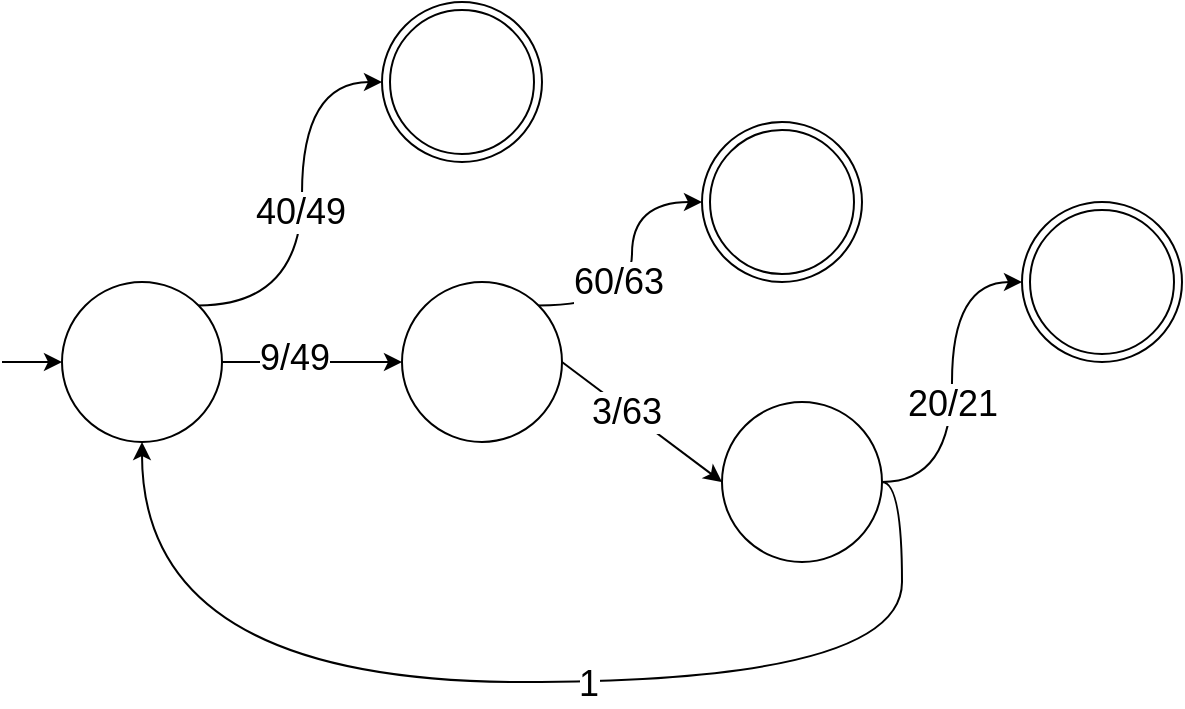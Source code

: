 <mxfile>
    <diagram id="Pu7M7qW5Uv56DdQEFgCo" name="Page-1">
        <mxGraphModel dx="607" dy="2717" grid="1" gridSize="10" guides="1" tooltips="1" connect="1" arrows="1" fold="1" page="1" pageScale="1" pageWidth="827" pageHeight="1169" math="0" shadow="0">
            <root>
                <mxCell id="0"/>
                <mxCell id="1" parent="0"/>
                <mxCell id="10" style="edgeStyle=none;html=1;exitX=1;exitY=0.5;exitDx=0;exitDy=0;entryX=0;entryY=0.5;entryDx=0;entryDy=0;fontSize=18;" edge="1" parent="1" source="3" target="5">
                    <mxGeometry relative="1" as="geometry"/>
                </mxCell>
                <mxCell id="25" value="9/49" style="edgeLabel;html=1;align=center;verticalAlign=middle;resizable=0;points=[];fontSize=18;" vertex="1" connectable="0" parent="10">
                    <mxGeometry x="-0.213" y="2" relative="1" as="geometry">
                        <mxPoint as="offset"/>
                    </mxGeometry>
                </mxCell>
                <mxCell id="18" style="edgeStyle=orthogonalEdgeStyle;curved=1;html=1;exitX=1;exitY=0;exitDx=0;exitDy=0;entryX=0;entryY=0.5;entryDx=0;entryDy=0;fontSize=18;" edge="1" parent="1" source="3" target="4">
                    <mxGeometry relative="1" as="geometry"/>
                </mxCell>
                <mxCell id="22" value="40/49" style="edgeLabel;html=1;align=center;verticalAlign=middle;resizable=0;points=[];fontSize=18;" vertex="1" connectable="0" parent="18">
                    <mxGeometry x="-0.026" y="1" relative="1" as="geometry">
                        <mxPoint as="offset"/>
                    </mxGeometry>
                </mxCell>
                <mxCell id="19" style="edgeStyle=orthogonalEdgeStyle;curved=1;html=1;exitX=0;exitY=0.5;exitDx=0;exitDy=0;startArrow=classic;startFill=1;endArrow=none;endFill=0;fontSize=18;" edge="1" parent="1" source="3">
                    <mxGeometry relative="1" as="geometry">
                        <mxPoint x="90" y="510" as="targetPoint"/>
                    </mxGeometry>
                </mxCell>
                <mxCell id="3" value="" style="ellipse;whiteSpace=wrap;html=1;aspect=fixed;fontSize=18;" vertex="1" parent="1">
                    <mxGeometry x="120" y="470" width="80" height="80" as="geometry"/>
                </mxCell>
                <mxCell id="4" value="" style="ellipse;shape=doubleEllipse;whiteSpace=wrap;html=1;aspect=fixed;fontSize=18;" vertex="1" parent="1">
                    <mxGeometry x="280" y="330" width="80" height="80" as="geometry"/>
                </mxCell>
                <mxCell id="12" style="edgeStyle=none;html=1;exitX=1;exitY=0.5;exitDx=0;exitDy=0;entryX=0;entryY=0.5;entryDx=0;entryDy=0;fontSize=18;" edge="1" parent="1" source="5" target="7">
                    <mxGeometry relative="1" as="geometry"/>
                </mxCell>
                <mxCell id="26" value="3/63" style="edgeLabel;html=1;align=center;verticalAlign=middle;resizable=0;points=[];fontSize=18;" vertex="1" connectable="0" parent="12">
                    <mxGeometry x="-0.189" y="-1" relative="1" as="geometry">
                        <mxPoint as="offset"/>
                    </mxGeometry>
                </mxCell>
                <mxCell id="15" style="edgeStyle=orthogonalEdgeStyle;curved=1;html=1;exitX=1;exitY=0;exitDx=0;exitDy=0;entryX=0;entryY=0.5;entryDx=0;entryDy=0;fontSize=18;" edge="1" parent="1" source="5" target="6">
                    <mxGeometry relative="1" as="geometry"/>
                </mxCell>
                <mxCell id="23" value="60/63" style="edgeLabel;html=1;align=center;verticalAlign=middle;resizable=0;points=[];fontSize=18;" vertex="1" connectable="0" parent="15">
                    <mxGeometry x="-0.118" y="7" relative="1" as="geometry">
                        <mxPoint as="offset"/>
                    </mxGeometry>
                </mxCell>
                <mxCell id="5" value="" style="ellipse;whiteSpace=wrap;html=1;aspect=fixed;fontSize=18;" vertex="1" parent="1">
                    <mxGeometry x="290" y="470" width="80" height="80" as="geometry"/>
                </mxCell>
                <mxCell id="6" value="" style="ellipse;shape=doubleEllipse;whiteSpace=wrap;html=1;aspect=fixed;fontSize=18;" vertex="1" parent="1">
                    <mxGeometry x="440" y="390" width="80" height="80" as="geometry"/>
                </mxCell>
                <mxCell id="17" style="edgeStyle=orthogonalEdgeStyle;curved=1;html=1;exitX=1;exitY=0.5;exitDx=0;exitDy=0;entryX=0;entryY=0.5;entryDx=0;entryDy=0;fontSize=18;" edge="1" parent="1" source="7" target="8">
                    <mxGeometry relative="1" as="geometry"/>
                </mxCell>
                <mxCell id="24" value="20/21" style="edgeLabel;html=1;align=center;verticalAlign=middle;resizable=0;points=[];fontSize=18;" vertex="1" connectable="0" parent="17">
                    <mxGeometry x="-0.122" relative="1" as="geometry">
                        <mxPoint as="offset"/>
                    </mxGeometry>
                </mxCell>
                <mxCell id="33" style="edgeStyle=orthogonalEdgeStyle;curved=1;html=1;exitX=1;exitY=0.5;exitDx=0;exitDy=0;entryX=0.5;entryY=1;entryDx=0;entryDy=0;fontSize=18;startArrow=none;startFill=0;endArrow=classic;endFill=1;" edge="1" parent="1" source="7" target="3">
                    <mxGeometry relative="1" as="geometry">
                        <Array as="points">
                            <mxPoint x="540" y="570"/>
                            <mxPoint x="540" y="670"/>
                            <mxPoint x="160" y="670"/>
                        </Array>
                    </mxGeometry>
                </mxCell>
                <mxCell id="34" value="1" style="edgeLabel;html=1;align=center;verticalAlign=middle;resizable=0;points=[];fontSize=18;" vertex="1" connectable="0" parent="33">
                    <mxGeometry x="-0.125" y="1" relative="1" as="geometry">
                        <mxPoint as="offset"/>
                    </mxGeometry>
                </mxCell>
                <mxCell id="7" value="" style="ellipse;whiteSpace=wrap;html=1;aspect=fixed;fontSize=18;" vertex="1" parent="1">
                    <mxGeometry x="450" y="530" width="80" height="80" as="geometry"/>
                </mxCell>
                <mxCell id="8" value="" style="ellipse;shape=doubleEllipse;whiteSpace=wrap;html=1;aspect=fixed;fontSize=18;" vertex="1" parent="1">
                    <mxGeometry x="600" y="430" width="80" height="80" as="geometry"/>
                </mxCell>
            </root>
        </mxGraphModel>
    </diagram>
</mxfile>